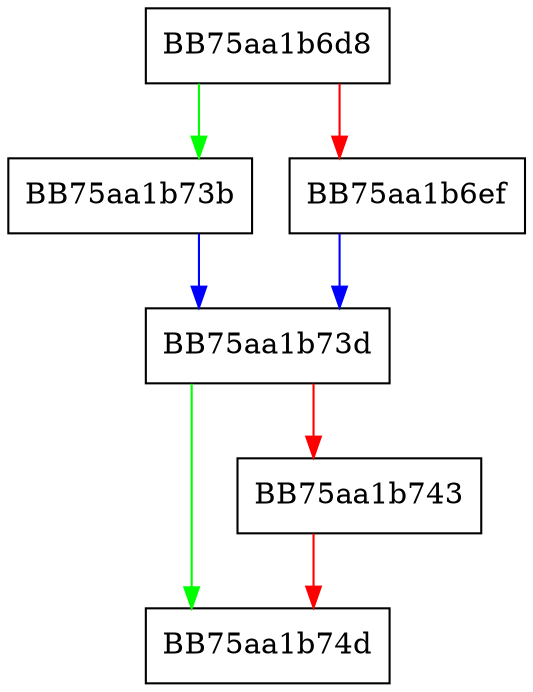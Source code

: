 digraph ZeroFill {
  node [shape="box"];
  graph [splines=ortho];
  BB75aa1b6d8 -> BB75aa1b73b [color="green"];
  BB75aa1b6d8 -> BB75aa1b6ef [color="red"];
  BB75aa1b6ef -> BB75aa1b73d [color="blue"];
  BB75aa1b73b -> BB75aa1b73d [color="blue"];
  BB75aa1b73d -> BB75aa1b74d [color="green"];
  BB75aa1b73d -> BB75aa1b743 [color="red"];
  BB75aa1b743 -> BB75aa1b74d [color="red"];
}
